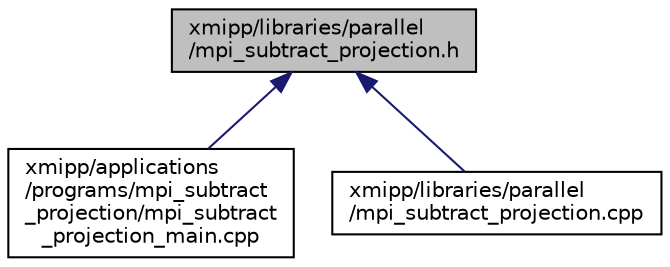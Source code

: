 digraph "xmipp/libraries/parallel/mpi_subtract_projection.h"
{
  edge [fontname="Helvetica",fontsize="10",labelfontname="Helvetica",labelfontsize="10"];
  node [fontname="Helvetica",fontsize="10",shape=record];
  Node104 [label="xmipp/libraries/parallel\l/mpi_subtract_projection.h",height=0.2,width=0.4,color="black", fillcolor="grey75", style="filled", fontcolor="black"];
  Node104 -> Node105 [dir="back",color="midnightblue",fontsize="10",style="solid",fontname="Helvetica"];
  Node105 [label="xmipp/applications\l/programs/mpi_subtract\l_projection/mpi_subtract\l_projection_main.cpp",height=0.2,width=0.4,color="black", fillcolor="white", style="filled",URL="$mpi__subtract__projection__main_8cpp.html"];
  Node104 -> Node106 [dir="back",color="midnightblue",fontsize="10",style="solid",fontname="Helvetica"];
  Node106 [label="xmipp/libraries/parallel\l/mpi_subtract_projection.cpp",height=0.2,width=0.4,color="black", fillcolor="white", style="filled",URL="$mpi__subtract__projection_8cpp.html"];
}
